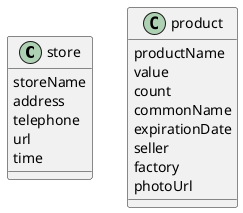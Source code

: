 @startuml syste
class store{
    storeName
    address
    telephone
    url
    time
}

class product{
    productName
    value
    count
    commonName
    expirationDate
    seller
    factory
    photoUrl
}
@enduml